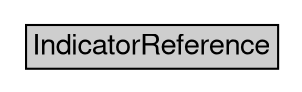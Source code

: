 digraph IndicatorReference {
	graph [bb="0,0,137,36",
		rankdir=LR
	];
	node [label="\N"];
	IndicatorReference	 [height=0.5,
		label=<<table BORDER="0" CELLBORDER="1" CELLSPACING="0"> <tr> <td BGCOLOR="#CECECE" HREF="/idmef_parser/IODEFv2/IndicatorReference.html" TITLE="The IndicatorReference describes a reference to an indicator. This reference may be to an indicator described in this IODEF document or in a previously exchanged IODEF document. "><FONT FACE="Nimbus Sans L">IndicatorReference</FONT></td> </tr>" %</table>>,
		pos="68.5,18",
		shape=plaintext,
		width=1.9028];
}
